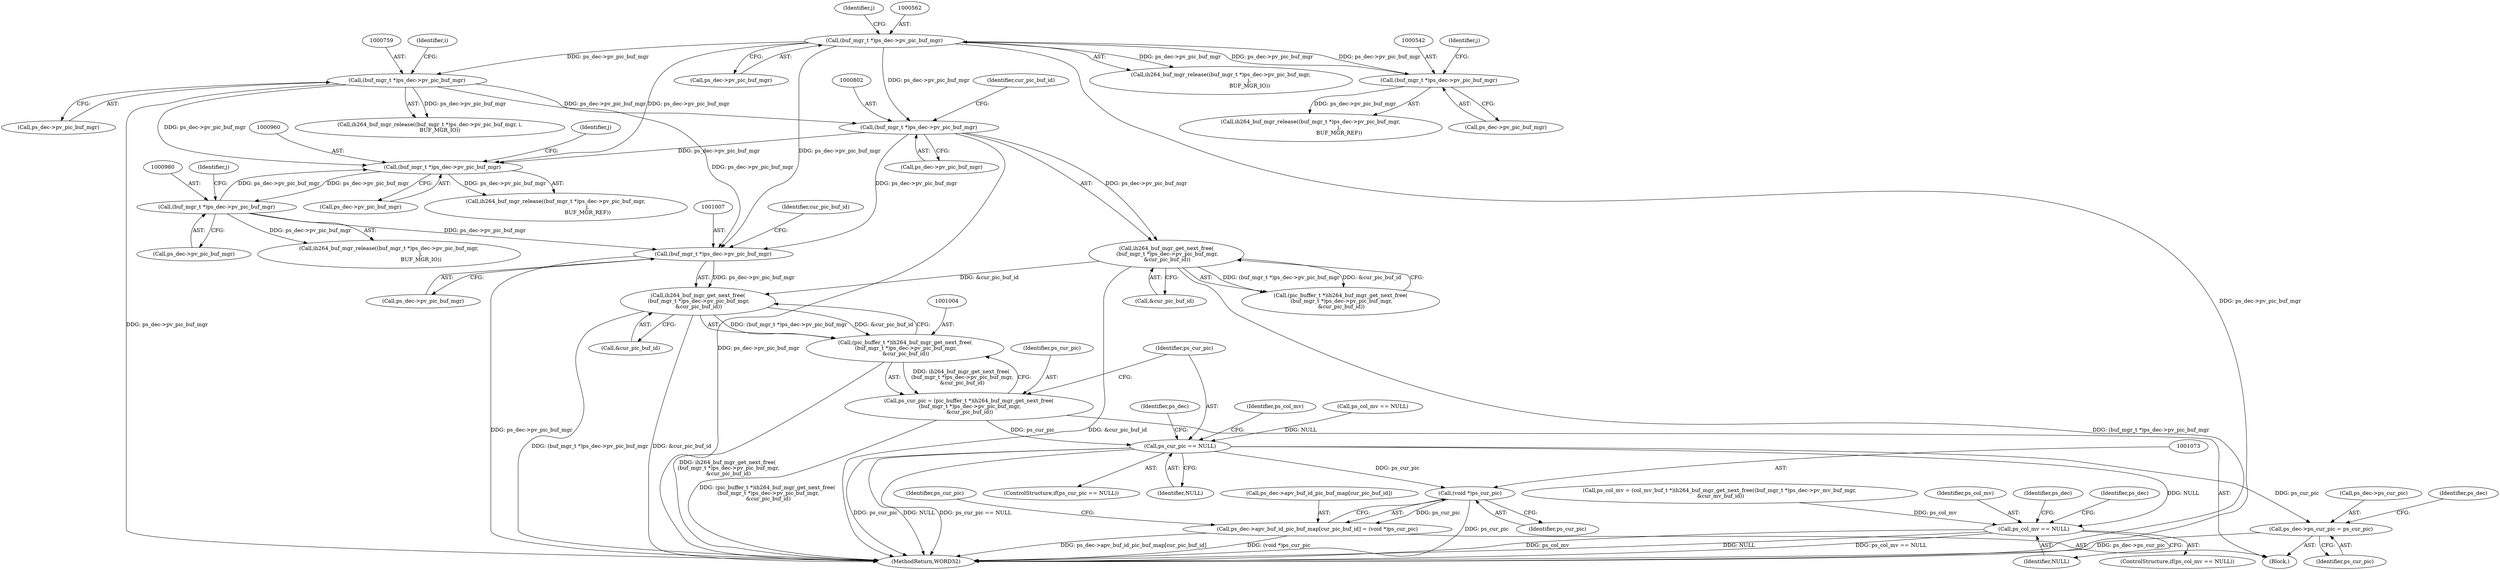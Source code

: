digraph "0_Android_e629194c62a9a129ce378e08cb1059a8a53f1795_2@API" {
"1001005" [label="(Call,ih264_buf_mgr_get_next_free(\n (buf_mgr_t *)ps_dec->pv_pic_buf_mgr,\n &cur_pic_buf_id))"];
"1001006" [label="(Call,(buf_mgr_t *)ps_dec->pv_pic_buf_mgr)"];
"1000561" [label="(Call,(buf_mgr_t *)ps_dec->pv_pic_buf_mgr)"];
"1000541" [label="(Call,(buf_mgr_t *)ps_dec->pv_pic_buf_mgr)"];
"1000801" [label="(Call,(buf_mgr_t *)ps_dec->pv_pic_buf_mgr)"];
"1000758" [label="(Call,(buf_mgr_t *)ps_dec->pv_pic_buf_mgr)"];
"1000979" [label="(Call,(buf_mgr_t *)ps_dec->pv_pic_buf_mgr)"];
"1000959" [label="(Call,(buf_mgr_t *)ps_dec->pv_pic_buf_mgr)"];
"1000800" [label="(Call,ih264_buf_mgr_get_next_free(\n (buf_mgr_t *)ps_dec->pv_pic_buf_mgr,\n &cur_pic_buf_id))"];
"1001003" [label="(Call,(pic_buffer_t *)ih264_buf_mgr_get_next_free(\n (buf_mgr_t *)ps_dec->pv_pic_buf_mgr,\n &cur_pic_buf_id))"];
"1001001" [label="(Call,ps_cur_pic = (pic_buffer_t *)ih264_buf_mgr_get_next_free(\n (buf_mgr_t *)ps_dec->pv_pic_buf_mgr,\n &cur_pic_buf_id))"];
"1001014" [label="(Call,ps_cur_pic == NULL)"];
"1001038" [label="(Call,ps_col_mv == NULL)"];
"1001049" [label="(Call,ps_dec->ps_cur_pic = ps_cur_pic)"];
"1001072" [label="(Call,(void *)ps_cur_pic)"];
"1001066" [label="(Call,ps_dec->apv_buf_id_pic_buf_map[cur_pic_buf_id] = (void *)ps_cur_pic)"];
"1001049" [label="(Call,ps_dec->ps_cur_pic = ps_cur_pic)"];
"1000560" [label="(Call,ih264_buf_mgr_release((buf_mgr_t *)ps_dec->pv_pic_buf_mgr,\n                                  j,\n                                  BUF_MGR_IO))"];
"1000540" [label="(Call,ih264_buf_mgr_release((buf_mgr_t *)ps_dec->pv_pic_buf_mgr,\n                                  j,\n                                  BUF_MGR_REF))"];
"1000964" [label="(Identifier,j)"];
"1001013" [label="(ControlStructure,if(ps_cur_pic == NULL))"];
"1000806" [label="(Call,&cur_pic_buf_id)"];
"1001014" [label="(Call,ps_cur_pic == NULL)"];
"1000566" [label="(Identifier,j)"];
"1000758" [label="(Call,(buf_mgr_t *)ps_dec->pv_pic_buf_mgr)"];
"1001006" [label="(Call,(buf_mgr_t *)ps_dec->pv_pic_buf_mgr)"];
"1000561" [label="(Call,(buf_mgr_t *)ps_dec->pv_pic_buf_mgr)"];
"1000563" [label="(Call,ps_dec->pv_pic_buf_mgr)"];
"1001020" [label="(Identifier,ps_dec)"];
"1001039" [label="(Identifier,ps_col_mv)"];
"1000543" [label="(Call,ps_dec->pv_pic_buf_mgr)"];
"1001003" [label="(Call,(pic_buffer_t *)ih264_buf_mgr_get_next_free(\n (buf_mgr_t *)ps_dec->pv_pic_buf_mgr,\n &cur_pic_buf_id))"];
"1001053" [label="(Identifier,ps_cur_pic)"];
"1002052" [label="(MethodReturn,WORD32)"];
"1000959" [label="(Call,(buf_mgr_t *)ps_dec->pv_pic_buf_mgr)"];
"1001037" [label="(ControlStructure,if(ps_col_mv == NULL))"];
"1000763" [label="(Identifier,i)"];
"1001026" [label="(Identifier,ps_col_mv)"];
"1001072" [label="(Call,(void *)ps_cur_pic)"];
"1000803" [label="(Call,ps_dec->pv_pic_buf_mgr)"];
"1001050" [label="(Call,ps_dec->ps_cur_pic)"];
"1001056" [label="(Identifier,ps_dec)"];
"1001077" [label="(Identifier,ps_cur_pic)"];
"1000984" [label="(Identifier,j)"];
"1001066" [label="(Call,ps_dec->apv_buf_id_pic_buf_map[cur_pic_buf_id] = (void *)ps_cur_pic)"];
"1001001" [label="(Call,ps_cur_pic = (pic_buffer_t *)ih264_buf_mgr_get_next_free(\n (buf_mgr_t *)ps_dec->pv_pic_buf_mgr,\n &cur_pic_buf_id))"];
"1000801" [label="(Call,(buf_mgr_t *)ps_dec->pv_pic_buf_mgr)"];
"1000757" [label="(Call,ih264_buf_mgr_release((buf_mgr_t *)ps_dec->pv_pic_buf_mgr, i,\n            BUF_MGR_IO))"];
"1000944" [label="(Block,)"];
"1001015" [label="(Identifier,ps_cur_pic)"];
"1000760" [label="(Call,ps_dec->pv_pic_buf_mgr)"];
"1001038" [label="(Call,ps_col_mv == NULL)"];
"1001044" [label="(Identifier,ps_dec)"];
"1001012" [label="(Identifier,cur_pic_buf_id)"];
"1000958" [label="(Call,ih264_buf_mgr_release((buf_mgr_t *)ps_dec->pv_pic_buf_mgr,\n                                      j,\n                                      BUF_MGR_REF))"];
"1001051" [label="(Identifier,ps_dec)"];
"1001074" [label="(Identifier,ps_cur_pic)"];
"1001067" [label="(Call,ps_dec->apv_buf_id_pic_buf_map[cur_pic_buf_id])"];
"1001002" [label="(Identifier,ps_cur_pic)"];
"1000843" [label="(Call,ps_col_mv == NULL)"];
"1000961" [label="(Call,ps_dec->pv_pic_buf_mgr)"];
"1000798" [label="(Call,(pic_buffer_t *)ih264_buf_mgr_get_next_free(\n (buf_mgr_t *)ps_dec->pv_pic_buf_mgr,\n &cur_pic_buf_id))"];
"1000979" [label="(Call,(buf_mgr_t *)ps_dec->pv_pic_buf_mgr)"];
"1001025" [label="(Call,ps_col_mv = (col_mv_buf_t *)ih264_buf_mgr_get_next_free((buf_mgr_t *)ps_dec->pv_mv_buf_mgr,\n &cur_mv_buf_id))"];
"1000800" [label="(Call,ih264_buf_mgr_get_next_free(\n (buf_mgr_t *)ps_dec->pv_pic_buf_mgr,\n &cur_pic_buf_id))"];
"1001016" [label="(Identifier,NULL)"];
"1000807" [label="(Identifier,cur_pic_buf_id)"];
"1001005" [label="(Call,ih264_buf_mgr_get_next_free(\n (buf_mgr_t *)ps_dec->pv_pic_buf_mgr,\n &cur_pic_buf_id))"];
"1001040" [label="(Identifier,NULL)"];
"1001008" [label="(Call,ps_dec->pv_pic_buf_mgr)"];
"1000978" [label="(Call,ih264_buf_mgr_release((buf_mgr_t *)ps_dec->pv_pic_buf_mgr,\n                                      j,\n                                      BUF_MGR_IO))"];
"1001011" [label="(Call,&cur_pic_buf_id)"];
"1000546" [label="(Identifier,j)"];
"1000541" [label="(Call,(buf_mgr_t *)ps_dec->pv_pic_buf_mgr)"];
"1000981" [label="(Call,ps_dec->pv_pic_buf_mgr)"];
"1001005" -> "1001003"  [label="AST: "];
"1001005" -> "1001011"  [label="CFG: "];
"1001006" -> "1001005"  [label="AST: "];
"1001011" -> "1001005"  [label="AST: "];
"1001003" -> "1001005"  [label="CFG: "];
"1001005" -> "1002052"  [label="DDG: &cur_pic_buf_id"];
"1001005" -> "1002052"  [label="DDG: (buf_mgr_t *)ps_dec->pv_pic_buf_mgr"];
"1001005" -> "1001003"  [label="DDG: (buf_mgr_t *)ps_dec->pv_pic_buf_mgr"];
"1001005" -> "1001003"  [label="DDG: &cur_pic_buf_id"];
"1001006" -> "1001005"  [label="DDG: ps_dec->pv_pic_buf_mgr"];
"1000800" -> "1001005"  [label="DDG: &cur_pic_buf_id"];
"1001006" -> "1001008"  [label="CFG: "];
"1001007" -> "1001006"  [label="AST: "];
"1001008" -> "1001006"  [label="AST: "];
"1001012" -> "1001006"  [label="CFG: "];
"1001006" -> "1002052"  [label="DDG: ps_dec->pv_pic_buf_mgr"];
"1000561" -> "1001006"  [label="DDG: ps_dec->pv_pic_buf_mgr"];
"1000801" -> "1001006"  [label="DDG: ps_dec->pv_pic_buf_mgr"];
"1000979" -> "1001006"  [label="DDG: ps_dec->pv_pic_buf_mgr"];
"1000758" -> "1001006"  [label="DDG: ps_dec->pv_pic_buf_mgr"];
"1000561" -> "1000560"  [label="AST: "];
"1000561" -> "1000563"  [label="CFG: "];
"1000562" -> "1000561"  [label="AST: "];
"1000563" -> "1000561"  [label="AST: "];
"1000566" -> "1000561"  [label="CFG: "];
"1000561" -> "1002052"  [label="DDG: ps_dec->pv_pic_buf_mgr"];
"1000561" -> "1000541"  [label="DDG: ps_dec->pv_pic_buf_mgr"];
"1000561" -> "1000560"  [label="DDG: ps_dec->pv_pic_buf_mgr"];
"1000541" -> "1000561"  [label="DDG: ps_dec->pv_pic_buf_mgr"];
"1000561" -> "1000758"  [label="DDG: ps_dec->pv_pic_buf_mgr"];
"1000561" -> "1000801"  [label="DDG: ps_dec->pv_pic_buf_mgr"];
"1000561" -> "1000959"  [label="DDG: ps_dec->pv_pic_buf_mgr"];
"1000541" -> "1000540"  [label="AST: "];
"1000541" -> "1000543"  [label="CFG: "];
"1000542" -> "1000541"  [label="AST: "];
"1000543" -> "1000541"  [label="AST: "];
"1000546" -> "1000541"  [label="CFG: "];
"1000541" -> "1000540"  [label="DDG: ps_dec->pv_pic_buf_mgr"];
"1000801" -> "1000800"  [label="AST: "];
"1000801" -> "1000803"  [label="CFG: "];
"1000802" -> "1000801"  [label="AST: "];
"1000803" -> "1000801"  [label="AST: "];
"1000807" -> "1000801"  [label="CFG: "];
"1000801" -> "1002052"  [label="DDG: ps_dec->pv_pic_buf_mgr"];
"1000801" -> "1000800"  [label="DDG: ps_dec->pv_pic_buf_mgr"];
"1000758" -> "1000801"  [label="DDG: ps_dec->pv_pic_buf_mgr"];
"1000801" -> "1000959"  [label="DDG: ps_dec->pv_pic_buf_mgr"];
"1000758" -> "1000757"  [label="AST: "];
"1000758" -> "1000760"  [label="CFG: "];
"1000759" -> "1000758"  [label="AST: "];
"1000760" -> "1000758"  [label="AST: "];
"1000763" -> "1000758"  [label="CFG: "];
"1000758" -> "1002052"  [label="DDG: ps_dec->pv_pic_buf_mgr"];
"1000758" -> "1000757"  [label="DDG: ps_dec->pv_pic_buf_mgr"];
"1000758" -> "1000959"  [label="DDG: ps_dec->pv_pic_buf_mgr"];
"1000979" -> "1000978"  [label="AST: "];
"1000979" -> "1000981"  [label="CFG: "];
"1000980" -> "1000979"  [label="AST: "];
"1000981" -> "1000979"  [label="AST: "];
"1000984" -> "1000979"  [label="CFG: "];
"1000979" -> "1000959"  [label="DDG: ps_dec->pv_pic_buf_mgr"];
"1000979" -> "1000978"  [label="DDG: ps_dec->pv_pic_buf_mgr"];
"1000959" -> "1000979"  [label="DDG: ps_dec->pv_pic_buf_mgr"];
"1000959" -> "1000958"  [label="AST: "];
"1000959" -> "1000961"  [label="CFG: "];
"1000960" -> "1000959"  [label="AST: "];
"1000961" -> "1000959"  [label="AST: "];
"1000964" -> "1000959"  [label="CFG: "];
"1000959" -> "1000958"  [label="DDG: ps_dec->pv_pic_buf_mgr"];
"1000800" -> "1000798"  [label="AST: "];
"1000800" -> "1000806"  [label="CFG: "];
"1000806" -> "1000800"  [label="AST: "];
"1000798" -> "1000800"  [label="CFG: "];
"1000800" -> "1002052"  [label="DDG: &cur_pic_buf_id"];
"1000800" -> "1002052"  [label="DDG: (buf_mgr_t *)ps_dec->pv_pic_buf_mgr"];
"1000800" -> "1000798"  [label="DDG: (buf_mgr_t *)ps_dec->pv_pic_buf_mgr"];
"1000800" -> "1000798"  [label="DDG: &cur_pic_buf_id"];
"1001003" -> "1001001"  [label="AST: "];
"1001004" -> "1001003"  [label="AST: "];
"1001001" -> "1001003"  [label="CFG: "];
"1001003" -> "1002052"  [label="DDG: ih264_buf_mgr_get_next_free(\n (buf_mgr_t *)ps_dec->pv_pic_buf_mgr,\n &cur_pic_buf_id)"];
"1001003" -> "1001001"  [label="DDG: ih264_buf_mgr_get_next_free(\n (buf_mgr_t *)ps_dec->pv_pic_buf_mgr,\n &cur_pic_buf_id)"];
"1001001" -> "1000944"  [label="AST: "];
"1001002" -> "1001001"  [label="AST: "];
"1001015" -> "1001001"  [label="CFG: "];
"1001001" -> "1002052"  [label="DDG: (pic_buffer_t *)ih264_buf_mgr_get_next_free(\n (buf_mgr_t *)ps_dec->pv_pic_buf_mgr,\n &cur_pic_buf_id)"];
"1001001" -> "1001014"  [label="DDG: ps_cur_pic"];
"1001014" -> "1001013"  [label="AST: "];
"1001014" -> "1001016"  [label="CFG: "];
"1001015" -> "1001014"  [label="AST: "];
"1001016" -> "1001014"  [label="AST: "];
"1001020" -> "1001014"  [label="CFG: "];
"1001026" -> "1001014"  [label="CFG: "];
"1001014" -> "1002052"  [label="DDG: ps_cur_pic"];
"1001014" -> "1002052"  [label="DDG: NULL"];
"1001014" -> "1002052"  [label="DDG: ps_cur_pic == NULL"];
"1000843" -> "1001014"  [label="DDG: NULL"];
"1001014" -> "1001038"  [label="DDG: NULL"];
"1001014" -> "1001049"  [label="DDG: ps_cur_pic"];
"1001014" -> "1001072"  [label="DDG: ps_cur_pic"];
"1001038" -> "1001037"  [label="AST: "];
"1001038" -> "1001040"  [label="CFG: "];
"1001039" -> "1001038"  [label="AST: "];
"1001040" -> "1001038"  [label="AST: "];
"1001044" -> "1001038"  [label="CFG: "];
"1001051" -> "1001038"  [label="CFG: "];
"1001038" -> "1002052"  [label="DDG: NULL"];
"1001038" -> "1002052"  [label="DDG: ps_col_mv == NULL"];
"1001038" -> "1002052"  [label="DDG: ps_col_mv"];
"1001025" -> "1001038"  [label="DDG: ps_col_mv"];
"1001049" -> "1000944"  [label="AST: "];
"1001049" -> "1001053"  [label="CFG: "];
"1001050" -> "1001049"  [label="AST: "];
"1001053" -> "1001049"  [label="AST: "];
"1001056" -> "1001049"  [label="CFG: "];
"1001049" -> "1002052"  [label="DDG: ps_dec->ps_cur_pic"];
"1001072" -> "1001066"  [label="AST: "];
"1001072" -> "1001074"  [label="CFG: "];
"1001073" -> "1001072"  [label="AST: "];
"1001074" -> "1001072"  [label="AST: "];
"1001066" -> "1001072"  [label="CFG: "];
"1001072" -> "1002052"  [label="DDG: ps_cur_pic"];
"1001072" -> "1001066"  [label="DDG: ps_cur_pic"];
"1001066" -> "1000944"  [label="AST: "];
"1001067" -> "1001066"  [label="AST: "];
"1001077" -> "1001066"  [label="CFG: "];
"1001066" -> "1002052"  [label="DDG: (void *)ps_cur_pic"];
"1001066" -> "1002052"  [label="DDG: ps_dec->apv_buf_id_pic_buf_map[cur_pic_buf_id]"];
}
